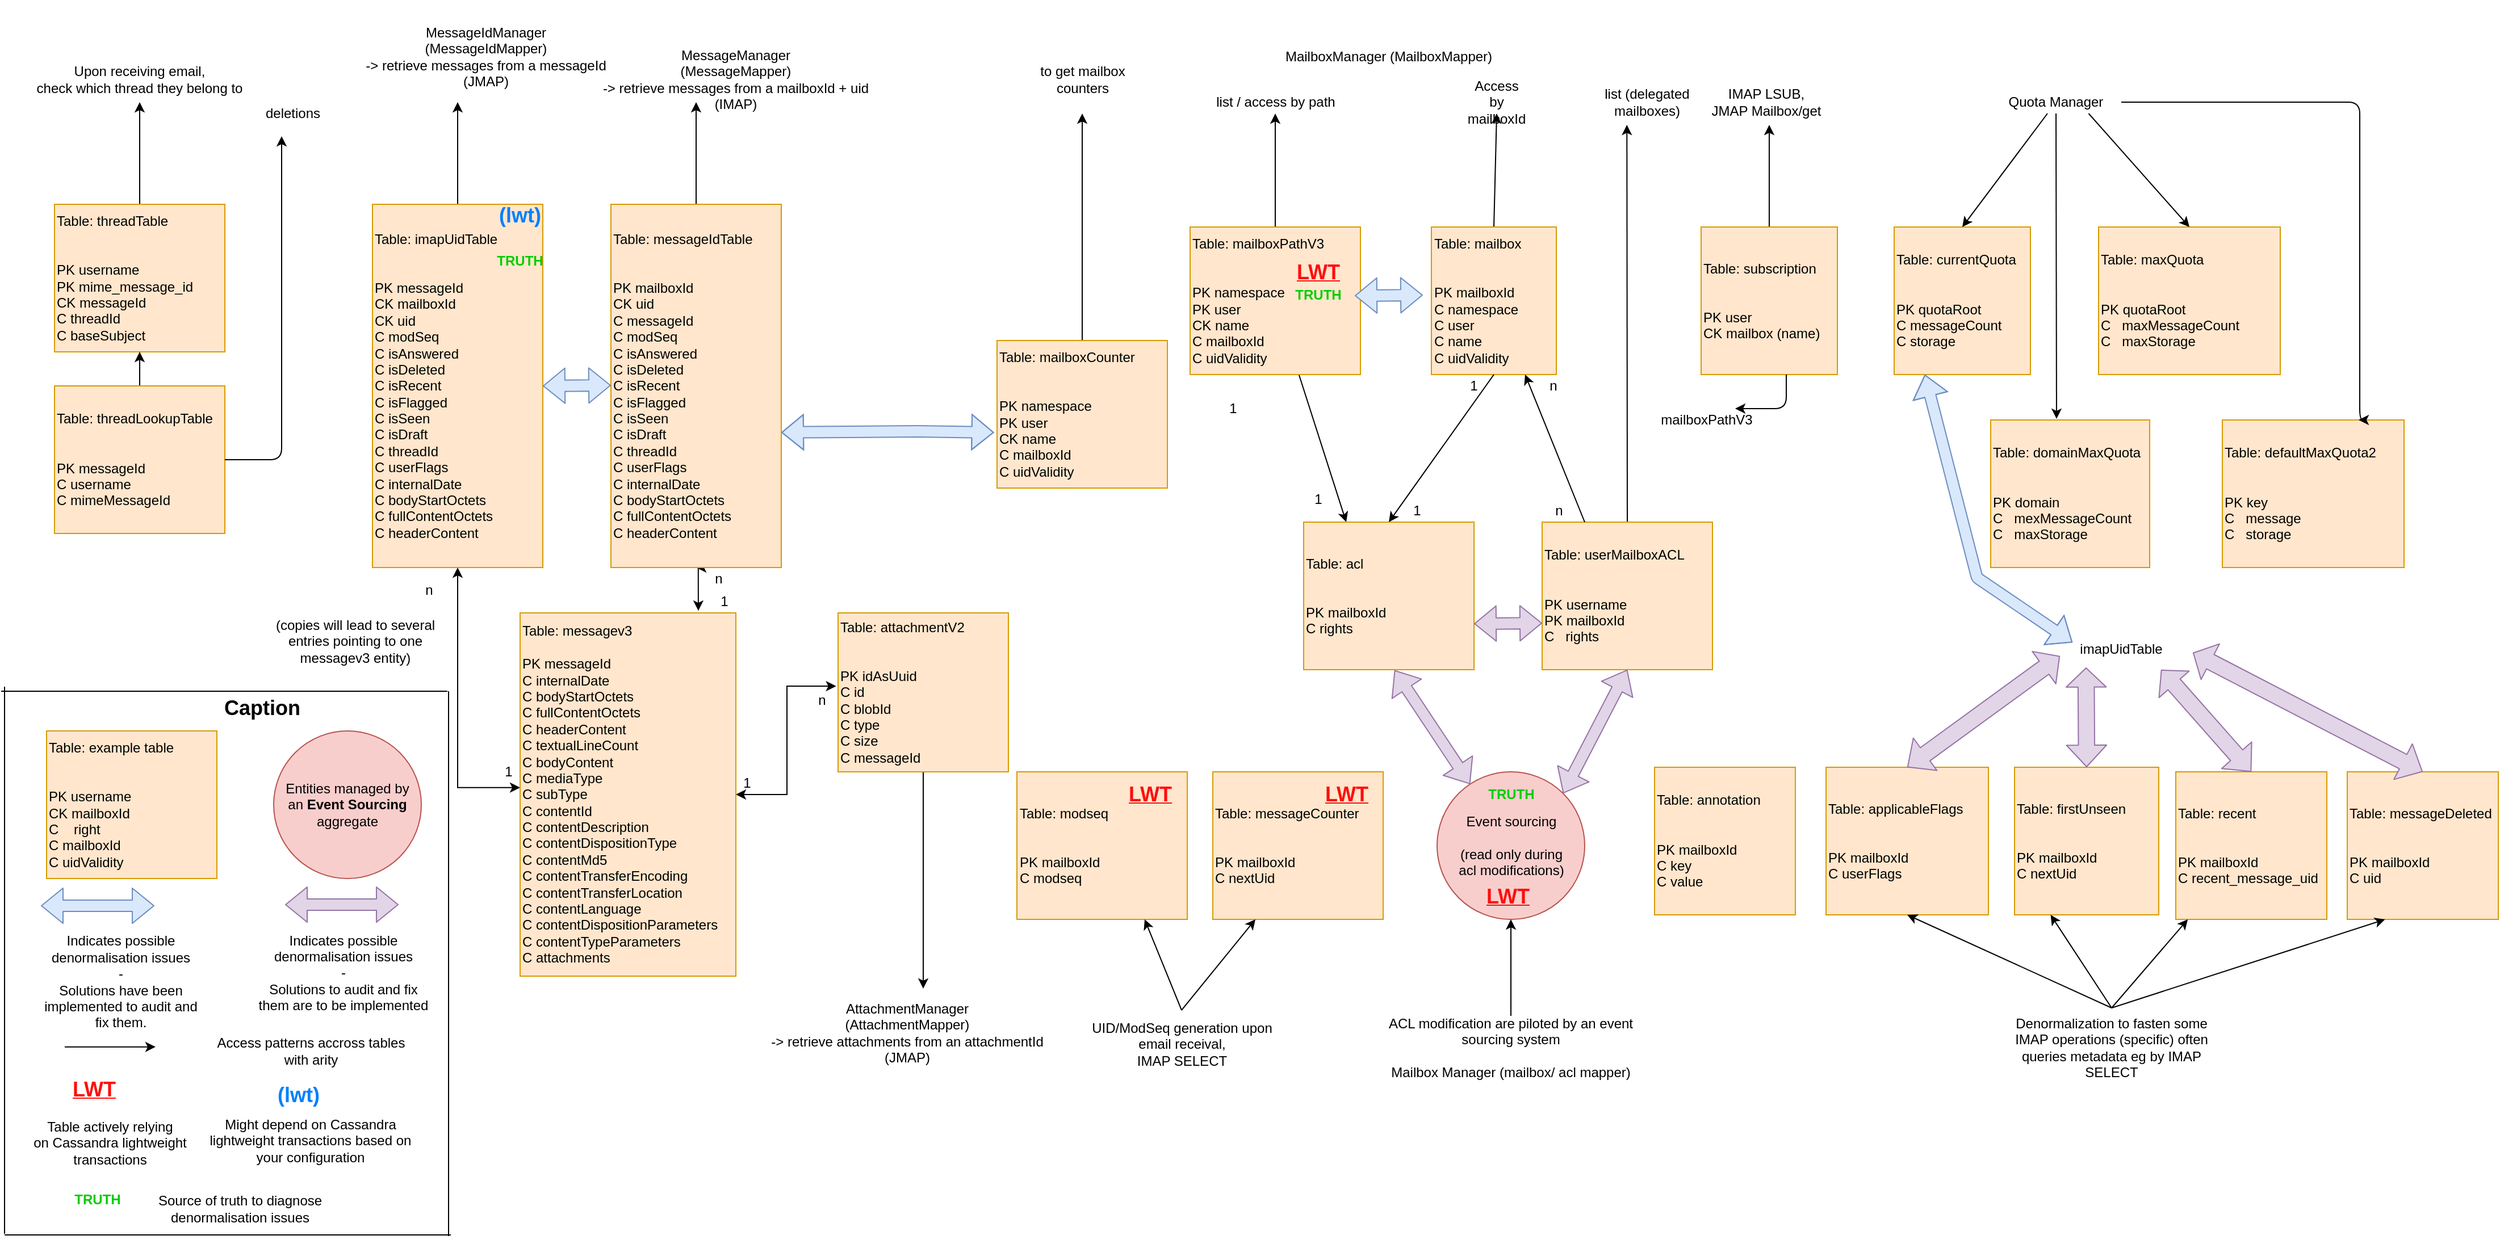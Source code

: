 <mxfile version="14.9.8" type="device"><diagram id="T0L1nU3M2jZuK1mChcqM" name="Page-1"><mxGraphModel dx="3694" dy="1558" grid="0" gridSize="10" guides="1" tooltips="1" connect="1" arrows="1" fold="1" page="1" pageScale="1" pageWidth="850" pageHeight="1100" math="0" shadow="0"><root><mxCell id="0"/><mxCell id="1" parent="0"/><mxCell id="DcGpUzMojeftOXOOcaiN-6" style="edgeStyle=orthogonalEdgeStyle;rounded=0;orthogonalLoop=1;jettySize=auto;html=1;exitX=0.5;exitY=1;exitDx=0;exitDy=0;entryX=0;entryY=0.481;entryDx=0;entryDy=0;entryPerimeter=0;startArrow=classic;startFill=1;" parent="1" source="DcGpUzMojeftOXOOcaiN-1" target="DcGpUzMojeftOXOOcaiN-3" edge="1"><mxGeometry relative="1" as="geometry"/></mxCell><mxCell id="DcGpUzMojeftOXOOcaiN-13" style="edgeStyle=orthogonalEdgeStyle;rounded=0;orthogonalLoop=1;jettySize=auto;html=1;startArrow=none;startFill=0;" parent="1" source="DcGpUzMojeftOXOOcaiN-1" edge="1"><mxGeometry relative="1" as="geometry"><mxPoint x="175" y="90" as="targetPoint"/></mxGeometry></mxCell><mxCell id="DcGpUzMojeftOXOOcaiN-1" value="&lt;div align=&quot;left&quot;&gt;Table: imapUidTable&lt;br&gt;&lt;br&gt;&lt;/div&gt;&lt;div align=&quot;left&quot;&gt;&lt;br&gt;&lt;/div&gt;&lt;div align=&quot;left&quot;&gt;PK messageId&lt;br&gt;&lt;/div&gt;&lt;div align=&quot;left&quot;&gt;CK mailboxId&lt;br&gt;CK uid&lt;br&gt;C modSeq&lt;br&gt;C isAnswered&lt;br&gt;C isDeleted&lt;br&gt;C isRecent&lt;br&gt;C isFlagged&lt;br&gt;C isSeen&lt;br&gt;C isDraft&lt;br&gt;C threadId&lt;br&gt;C userFlags&lt;br&gt;&lt;/div&gt;&lt;div align=&quot;left&quot;&gt;C internalDate&lt;br&gt;C bodyStartOctets&lt;br&gt;C fullContentOctets&lt;br&gt;C headerContent&lt;br&gt;&lt;/div&gt;" style="rounded=0;whiteSpace=wrap;html=1;align=left;fillColor=#ffe6cc;strokeColor=#d79b00;" parent="1" vertex="1"><mxGeometry x="100" y="180" width="150" height="320" as="geometry"/></mxCell><mxCell id="DcGpUzMojeftOXOOcaiN-7" style="edgeStyle=orthogonalEdgeStyle;rounded=0;orthogonalLoop=1;jettySize=auto;html=1;exitX=0.5;exitY=1;exitDx=0;exitDy=0;entryX=0.826;entryY=-0.006;entryDx=0;entryDy=0;entryPerimeter=0;startArrow=classic;startFill=1;" parent="1" source="DcGpUzMojeftOXOOcaiN-2" target="DcGpUzMojeftOXOOcaiN-3" edge="1"><mxGeometry relative="1" as="geometry"/></mxCell><mxCell id="DcGpUzMojeftOXOOcaiN-17" style="edgeStyle=orthogonalEdgeStyle;rounded=0;orthogonalLoop=1;jettySize=auto;html=1;exitX=0.5;exitY=0;exitDx=0;exitDy=0;startArrow=none;startFill=0;" parent="1" source="DcGpUzMojeftOXOOcaiN-2" edge="1"><mxGeometry relative="1" as="geometry"><mxPoint x="385" y="90" as="targetPoint"/></mxGeometry></mxCell><mxCell id="DcGpUzMojeftOXOOcaiN-45" value="" style="edgeStyle=none;rounded=0;orthogonalLoop=1;jettySize=auto;html=1;startArrow=none;startFill=0;" parent="1" source="DcGpUzMojeftOXOOcaiN-2" target="DcGpUzMojeftOXOOcaiN-1" edge="1"><mxGeometry relative="1" as="geometry"/></mxCell><mxCell id="DcGpUzMojeftOXOOcaiN-2" value="&lt;div align=&quot;left&quot;&gt;Table: messageIdTable&lt;br&gt;&lt;br&gt;&lt;/div&gt;&lt;div align=&quot;left&quot;&gt;&lt;br&gt;&lt;/div&gt;&lt;div align=&quot;left&quot;&gt;PK mailboxId&lt;br&gt;&lt;/div&gt;&lt;div align=&quot;left&quot;&gt;CK uid&lt;br&gt;C messageId&lt;br&gt;C modSeq&lt;br&gt;C isAnswered&lt;br&gt;C isDeleted&lt;br&gt;C isRecent&lt;br&gt;C isFlagged&lt;br&gt;C isSeen&lt;br&gt;C isDraft&lt;br&gt;C threadId&lt;br&gt;C userFlags&lt;br&gt;&lt;/div&gt;&lt;div align=&quot;left&quot;&gt;C internalDate&lt;br&gt;C bodyStartOctets&lt;br&gt;C fullContentOctets&lt;br&gt;C headerContent&lt;br&gt;&lt;/div&gt;" style="rounded=0;whiteSpace=wrap;html=1;align=left;fillColor=#ffe6cc;strokeColor=#d79b00;" parent="1" vertex="1"><mxGeometry x="310" y="180" width="150" height="320" as="geometry"/></mxCell><mxCell id="DcGpUzMojeftOXOOcaiN-5" style="edgeStyle=orthogonalEdgeStyle;rounded=0;orthogonalLoop=1;jettySize=auto;html=1;exitX=1;exitY=0.5;exitDx=0;exitDy=0;entryX=-0.011;entryY=0.461;entryDx=0;entryDy=0;startArrow=classic;startFill=1;entryPerimeter=0;" parent="1" source="DcGpUzMojeftOXOOcaiN-3" target="DcGpUzMojeftOXOOcaiN-4" edge="1"><mxGeometry relative="1" as="geometry"/></mxCell><mxCell id="DcGpUzMojeftOXOOcaiN-3" value="&lt;div align=&quot;left&quot;&gt;Table: messagev3&lt;br&gt;&lt;br&gt;&lt;/div&gt;&lt;div align=&quot;left&quot;&gt;PK messageId&lt;br&gt;&lt;/div&gt;&lt;div align=&quot;left&quot;&gt;C internalDate&lt;br&gt;C bodyStartOctets&lt;br&gt;C fullContentOctets&lt;br&gt;C headerContent&lt;br&gt;C textualLineCount&lt;br&gt;C bodyContent&lt;br&gt;C mediaType&lt;br&gt;C subType&lt;br&gt;C contentId&lt;br&gt;C contentDescription&lt;br&gt;C contentDispositionType&lt;br&gt;C contentMd5&lt;br&gt;C contentTransferEncoding&lt;br&gt;C contentTransferLocation&lt;br&gt;C contentLanguage&lt;br&gt;C contentDispositionParameters&lt;br&gt;C contentTypeParameters&lt;br&gt;C attachments&lt;br&gt;&lt;/div&gt;" style="rounded=0;whiteSpace=wrap;html=1;align=left;fillColor=#ffe6cc;strokeColor=#d79b00;" parent="1" vertex="1"><mxGeometry x="230" y="540" width="190" height="320" as="geometry"/></mxCell><mxCell id="6UyTYUc6HyaFKepP3seU-5" style="edgeStyle=orthogonalEdgeStyle;rounded=0;orthogonalLoop=1;jettySize=auto;html=1;exitX=0.5;exitY=1;exitDx=0;exitDy=0;" edge="1" parent="1" source="DcGpUzMojeftOXOOcaiN-4"><mxGeometry relative="1" as="geometry"><mxPoint x="585" y="871" as="targetPoint"/></mxGeometry></mxCell><mxCell id="DcGpUzMojeftOXOOcaiN-4" value="&lt;div align=&quot;left&quot;&gt;Table: attachmentV2&lt;br&gt;&lt;br&gt;&lt;/div&gt;&lt;div align=&quot;left&quot;&gt;&lt;br&gt;&lt;/div&gt;&lt;div align=&quot;left&quot;&gt;PK idAsUuid&lt;br&gt;&lt;/div&gt;&lt;div align=&quot;left&quot;&gt;C id&lt;br&gt;C blobId&lt;br&gt;C type&lt;br&gt;C size&lt;br&gt;C messageId&lt;/div&gt;" style="rounded=0;whiteSpace=wrap;html=1;align=left;fillColor=#ffe6cc;strokeColor=#d79b00;" parent="1" vertex="1"><mxGeometry x="510" y="540" width="150" height="140" as="geometry"/></mxCell><mxCell id="DcGpUzMojeftOXOOcaiN-8" value="n" style="text;html=1;strokeColor=none;fillColor=none;align=center;verticalAlign=middle;whiteSpace=wrap;rounded=0;" parent="1" vertex="1"><mxGeometry x="130" y="510" width="40" height="20" as="geometry"/></mxCell><mxCell id="DcGpUzMojeftOXOOcaiN-9" value="n" style="text;html=1;strokeColor=none;fillColor=none;align=center;verticalAlign=middle;whiteSpace=wrap;rounded=0;" parent="1" vertex="1"><mxGeometry x="385" y="500" width="40" height="20" as="geometry"/></mxCell><mxCell id="DcGpUzMojeftOXOOcaiN-10" value="n" style="text;html=1;strokeColor=none;fillColor=none;align=center;verticalAlign=middle;whiteSpace=wrap;rounded=0;" parent="1" vertex="1"><mxGeometry x="476" y="607" width="40" height="20" as="geometry"/></mxCell><mxCell id="DcGpUzMojeftOXOOcaiN-11" value="1" style="text;html=1;strokeColor=none;fillColor=none;align=center;verticalAlign=middle;whiteSpace=wrap;rounded=0;" parent="1" vertex="1"><mxGeometry x="410" y="680" width="40" height="20" as="geometry"/></mxCell><mxCell id="DcGpUzMojeftOXOOcaiN-12" value="1" style="text;html=1;strokeColor=none;fillColor=none;align=center;verticalAlign=middle;whiteSpace=wrap;rounded=0;" parent="1" vertex="1"><mxGeometry x="200" y="670" width="40" height="20" as="geometry"/></mxCell><mxCell id="DcGpUzMojeftOXOOcaiN-14" value="MessageIdManager&lt;br&gt;(MessageIdMapper)&lt;br&gt;-&amp;gt; retrieve messages from a messageId&lt;br&gt;(JMAP)" style="text;html=1;strokeColor=none;fillColor=none;align=center;verticalAlign=middle;whiteSpace=wrap;rounded=0;" parent="1" vertex="1"><mxGeometry x="80" width="240" height="100" as="geometry"/></mxCell><mxCell id="DcGpUzMojeftOXOOcaiN-16" value="MessageManager&lt;br&gt;&lt;div&gt;(MessageMapper)&lt;/div&gt;&lt;div&gt;-&amp;gt; retrieve messages from a mailboxId + uid&lt;br&gt;&lt;/div&gt;(IMAP)" style="text;html=1;strokeColor=none;fillColor=none;align=center;verticalAlign=middle;whiteSpace=wrap;rounded=0;" parent="1" vertex="1"><mxGeometry x="290" y="50" width="260" height="40" as="geometry"/></mxCell><mxCell id="DcGpUzMojeftOXOOcaiN-19" value="AttachmentManager&lt;br&gt;&lt;div&gt;(AttachmentMapper)&lt;/div&gt;&lt;div&gt;-&amp;gt; retrieve attachments from an attachmentId&lt;br&gt;&lt;/div&gt;(JMAP)" style="text;html=1;strokeColor=none;fillColor=none;align=center;verticalAlign=middle;whiteSpace=wrap;rounded=0;" parent="1" vertex="1"><mxGeometry x="441" y="890" width="260" height="40" as="geometry"/></mxCell><mxCell id="DcGpUzMojeftOXOOcaiN-20" value="(copies will lead to several entries pointing to one messagev3 entity)" style="text;html=1;strokeColor=none;fillColor=none;align=center;verticalAlign=middle;whiteSpace=wrap;rounded=0;" parent="1" vertex="1"><mxGeometry x="10" y="500" width="150" height="130" as="geometry"/></mxCell><mxCell id="DcGpUzMojeftOXOOcaiN-21" value="1" style="text;html=1;strokeColor=none;fillColor=none;align=center;verticalAlign=middle;whiteSpace=wrap;rounded=0;" parent="1" vertex="1"><mxGeometry x="390" y="520" width="40" height="20" as="geometry"/></mxCell><mxCell id="DcGpUzMojeftOXOOcaiN-35" style="edgeStyle=none;rounded=0;orthogonalLoop=1;jettySize=auto;html=1;exitX=0.5;exitY=0;exitDx=0;exitDy=0;startArrow=none;startFill=0;entryX=0.5;entryY=1;entryDx=0;entryDy=0;" parent="1" source="DcGpUzMojeftOXOOcaiN-22" target="DcGpUzMojeftOXOOcaiN-38" edge="1"><mxGeometry relative="1" as="geometry"><mxPoint x="884.647" y="100" as="targetPoint"/></mxGeometry></mxCell><mxCell id="DcGpUzMojeftOXOOcaiN-22" value="&lt;div align=&quot;left&quot;&gt;Table: mailbox&lt;br&gt;&lt;br&gt;&lt;/div&gt;&lt;div align=&quot;left&quot;&gt;&lt;br&gt;&lt;/div&gt;&lt;div align=&quot;left&quot;&gt;PK mailboxId&lt;br&gt;&lt;/div&gt;&lt;div align=&quot;left&quot;&gt;C namespace&lt;br&gt;C user&lt;br&gt;C name&lt;br&gt;C uidValidity&lt;br&gt;&lt;/div&gt;" style="rounded=0;whiteSpace=wrap;html=1;align=left;fillColor=#ffe6cc;strokeColor=#d79b00;" parent="1" vertex="1"><mxGeometry x="1032.5" y="200" width="110" height="130" as="geometry"/></mxCell><mxCell id="DcGpUzMojeftOXOOcaiN-23" value="" style="shape=flexArrow;endArrow=classic;startArrow=classic;html=1;fillColor=#dae8fc;strokeColor=#6c8ebf;" parent="1" edge="1"><mxGeometry width="50" height="50" relative="1" as="geometry"><mxPoint x="250" y="340" as="sourcePoint"/><mxPoint x="310" y="339.5" as="targetPoint"/></mxGeometry></mxCell><mxCell id="DcGpUzMojeftOXOOcaiN-24" value="" style="shape=flexArrow;endArrow=classic;startArrow=classic;html=1;fillColor=#dae8fc;strokeColor=#6c8ebf;" parent="1" edge="1"><mxGeometry width="50" height="50" relative="1" as="geometry"><mxPoint x="-192" y="798" as="sourcePoint"/><mxPoint x="-92.0" y="798.0" as="targetPoint"/></mxGeometry></mxCell><mxCell id="DcGpUzMojeftOXOOcaiN-36" style="edgeStyle=none;rounded=0;orthogonalLoop=1;jettySize=auto;html=1;exitX=0.5;exitY=0;exitDx=0;exitDy=0;startArrow=none;startFill=0;entryX=0.5;entryY=1;entryDx=0;entryDy=0;" parent="1" source="DcGpUzMojeftOXOOcaiN-25" target="DcGpUzMojeftOXOOcaiN-39" edge="1"><mxGeometry relative="1" as="geometry"><mxPoint x="1085" y="110" as="targetPoint"/></mxGeometry></mxCell><mxCell id="DcGpUzMojeftOXOOcaiN-58" style="edgeStyle=none;rounded=0;orthogonalLoop=1;jettySize=auto;html=1;entryX=0.25;entryY=0;entryDx=0;entryDy=0;startArrow=none;startFill=0;" parent="1" source="DcGpUzMojeftOXOOcaiN-25" target="DcGpUzMojeftOXOOcaiN-26" edge="1"><mxGeometry relative="1" as="geometry"/></mxCell><mxCell id="DcGpUzMojeftOXOOcaiN-25" value="&lt;div align=&quot;left&quot;&gt;Table: mailboxPathV3&lt;br&gt;&lt;br&gt;&lt;/div&gt;&lt;div align=&quot;left&quot;&gt;&lt;br&gt;&lt;/div&gt;&lt;div align=&quot;left&quot;&gt;PK namespace&lt;br&gt;&lt;/div&gt;&lt;div align=&quot;left&quot;&gt;PK user&lt;br&gt;CK name&lt;br&gt;C mailboxId&lt;br&gt;C uidValidity&lt;br&gt;&lt;/div&gt;" style="rounded=0;whiteSpace=wrap;html=1;align=left;fillColor=#ffe6cc;strokeColor=#d79b00;" parent="1" vertex="1"><mxGeometry x="820" y="200" width="150" height="130" as="geometry"/></mxCell><mxCell id="DcGpUzMojeftOXOOcaiN-26" value="&lt;div align=&quot;left&quot;&gt;Table: acl&lt;br&gt;&lt;br&gt;&lt;/div&gt;&lt;div align=&quot;left&quot;&gt;&lt;br&gt;&lt;/div&gt;&lt;div align=&quot;left&quot;&gt;PK mailboxId&lt;br&gt;&lt;/div&gt;C rights" style="rounded=0;whiteSpace=wrap;html=1;align=left;fillColor=#ffe6cc;strokeColor=#d79b00;" parent="1" vertex="1"><mxGeometry x="920" y="460" width="150" height="130" as="geometry"/></mxCell><mxCell id="DcGpUzMojeftOXOOcaiN-40" style="edgeStyle=none;rounded=0;orthogonalLoop=1;jettySize=auto;html=1;exitX=0.5;exitY=0;exitDx=0;exitDy=0;startArrow=none;startFill=0;" parent="1" source="DcGpUzMojeftOXOOcaiN-27" edge="1"><mxGeometry relative="1" as="geometry"><mxPoint x="1204.647" y="110" as="targetPoint"/></mxGeometry></mxCell><mxCell id="DcGpUzMojeftOXOOcaiN-27" value="&lt;div align=&quot;left&quot;&gt;Table: userMailboxACL&lt;br&gt;&lt;br&gt;&lt;/div&gt;&lt;div align=&quot;left&quot;&gt;&lt;br&gt;&lt;/div&gt;&lt;div align=&quot;left&quot;&gt;PK username&lt;br&gt;&lt;/div&gt;&lt;div align=&quot;left&quot;&gt;PK mailboxId&lt;br&gt;C&amp;nbsp;&amp;nbsp; rights&lt;br&gt;&lt;/div&gt;" style="rounded=0;whiteSpace=wrap;html=1;align=left;fillColor=#ffe6cc;strokeColor=#d79b00;" parent="1" vertex="1"><mxGeometry x="1130" y="460" width="150" height="130" as="geometry"/></mxCell><mxCell id="DcGpUzMojeftOXOOcaiN-28" value="" style="shape=flexArrow;endArrow=classic;startArrow=classic;html=1;fillColor=#e1d5e7;strokeColor=#9673a6;" parent="1" edge="1"><mxGeometry width="50" height="50" relative="1" as="geometry"><mxPoint x="1070" y="549.5" as="sourcePoint"/><mxPoint x="1130" y="549.0" as="targetPoint"/></mxGeometry></mxCell><mxCell id="DcGpUzMojeftOXOOcaiN-29" value="&lt;div align=&quot;left&quot;&gt;Table: example table&lt;br&gt;&lt;br&gt;&lt;/div&gt;&lt;div align=&quot;left&quot;&gt;&lt;br&gt;&lt;/div&gt;&lt;div align=&quot;left&quot;&gt;PK username&lt;br&gt;&lt;/div&gt;&lt;div align=&quot;left&quot;&gt;CK mailboxId&lt;br&gt;C &amp;nbsp;&amp;nbsp; right&lt;br&gt;C mailboxId&lt;br&gt;C uidValidity&lt;br&gt;&lt;/div&gt;" style="rounded=0;whiteSpace=wrap;html=1;align=left;fillColor=#ffe6cc;strokeColor=#d79b00;" parent="1" vertex="1"><mxGeometry x="-187" y="644" width="150" height="130" as="geometry"/></mxCell><mxCell id="DcGpUzMojeftOXOOcaiN-31" value="" style="edgeStyle=elbowEdgeStyle;elbow=horizontal;endArrow=classic;html=1;" parent="1" edge="1"><mxGeometry width="50" height="50" relative="1" as="geometry"><mxPoint x="-171" y="922.36" as="sourcePoint"/><mxPoint x="-91" y="922.36" as="targetPoint"/><Array as="points"><mxPoint x="-121" y="912.36"/></Array></mxGeometry></mxCell><mxCell id="DcGpUzMojeftOXOOcaiN-32" value="Access patterns accross tables&lt;br&gt;with arity" style="text;html=1;strokeColor=none;fillColor=none;align=center;verticalAlign=middle;whiteSpace=wrap;rounded=0;" parent="1" vertex="1"><mxGeometry x="-44.5" y="916" width="180" height="20" as="geometry"/></mxCell><mxCell id="DcGpUzMojeftOXOOcaiN-33" style="edgeStyle=none;rounded=0;orthogonalLoop=1;jettySize=auto;html=1;exitX=0.75;exitY=0;exitDx=0;exitDy=0;startArrow=none;startFill=0;" parent="1" source="DcGpUzMojeftOXOOcaiN-32" target="DcGpUzMojeftOXOOcaiN-32" edge="1"><mxGeometry relative="1" as="geometry"/></mxCell><mxCell id="DcGpUzMojeftOXOOcaiN-37" value="MailboxManager (MailboxMapper)&lt;br&gt;" style="text;html=1;strokeColor=none;fillColor=none;align=center;verticalAlign=middle;whiteSpace=wrap;rounded=0;" parent="1" vertex="1"><mxGeometry x="880" y="20" width="230" height="60" as="geometry"/></mxCell><mxCell id="DcGpUzMojeftOXOOcaiN-38" value="Access by mailboxId" style="text;html=1;strokeColor=none;fillColor=none;align=center;verticalAlign=middle;whiteSpace=wrap;rounded=0;" parent="1" vertex="1"><mxGeometry x="1070" y="80" width="40" height="20" as="geometry"/></mxCell><mxCell id="DcGpUzMojeftOXOOcaiN-39" value="list / access by path" style="text;html=1;strokeColor=none;fillColor=none;align=center;verticalAlign=middle;whiteSpace=wrap;rounded=0;" parent="1" vertex="1"><mxGeometry x="837.5" y="80" width="115" height="20" as="geometry"/></mxCell><mxCell id="DcGpUzMojeftOXOOcaiN-41" value="list (delegated mailboxes)" style="text;html=1;strokeColor=none;fillColor=none;align=center;verticalAlign=middle;whiteSpace=wrap;rounded=0;" parent="1" vertex="1"><mxGeometry x="1165" y="80" width="115" height="20" as="geometry"/></mxCell><mxCell id="DcGpUzMojeftOXOOcaiN-43" style="edgeStyle=none;rounded=0;orthogonalLoop=1;jettySize=auto;html=1;exitX=0.5;exitY=0;exitDx=0;exitDy=0;startArrow=none;startFill=0;" parent="1" source="DcGpUzMojeftOXOOcaiN-42" edge="1"><mxGeometry relative="1" as="geometry"><mxPoint x="725" y="100" as="targetPoint"/></mxGeometry></mxCell><mxCell id="DcGpUzMojeftOXOOcaiN-42" value="&lt;div align=&quot;left&quot;&gt;Table: mailboxCounter&lt;br&gt;&lt;br&gt;&lt;/div&gt;&lt;div align=&quot;left&quot;&gt;&lt;br&gt;&lt;/div&gt;&lt;div align=&quot;left&quot;&gt;PK namespace&lt;br&gt;&lt;/div&gt;&lt;div align=&quot;left&quot;&gt;PK user&lt;br&gt;CK name&lt;br&gt;C mailboxId&lt;br&gt;C uidValidity&lt;br&gt;&lt;/div&gt;" style="rounded=0;whiteSpace=wrap;html=1;align=left;fillColor=#ffe6cc;strokeColor=#d79b00;" parent="1" vertex="1"><mxGeometry x="650" y="300" width="150" height="130" as="geometry"/></mxCell><mxCell id="DcGpUzMojeftOXOOcaiN-44" value="to get mailbox counters" style="text;html=1;strokeColor=none;fillColor=none;align=center;verticalAlign=middle;whiteSpace=wrap;rounded=0;" parent="1" vertex="1"><mxGeometry x="667.5" y="60" width="115" height="20" as="geometry"/></mxCell><mxCell id="DcGpUzMojeftOXOOcaiN-46" value="" style="shape=flexArrow;endArrow=classic;startArrow=classic;html=1;fillColor=#dae8fc;strokeColor=#6c8ebf;entryX=-0.018;entryY=0.623;entryDx=0;entryDy=0;entryPerimeter=0;exitX=1;exitY=0.628;exitDx=0;exitDy=0;exitPerimeter=0;" parent="1" source="DcGpUzMojeftOXOOcaiN-2" target="DcGpUzMojeftOXOOcaiN-42" edge="1"><mxGeometry width="50" height="50" relative="1" as="geometry"><mxPoint x="260" y="350" as="sourcePoint"/><mxPoint x="320" y="349.5" as="targetPoint"/><Array as="points"><mxPoint x="580" y="380"/></Array></mxGeometry></mxCell><mxCell id="DcGpUzMojeftOXOOcaiN-49" value="" style="shape=flexArrow;endArrow=classic;startArrow=classic;html=1;fillColor=#dae8fc;strokeColor=#6c8ebf;" parent="1" edge="1"><mxGeometry width="50" height="50" relative="1" as="geometry"><mxPoint x="965" y="260.5" as="sourcePoint"/><mxPoint x="1025" y="260.0" as="targetPoint"/></mxGeometry></mxCell><mxCell id="DcGpUzMojeftOXOOcaiN-50" value="" style="endArrow=classic;html=1;exitX=0.25;exitY=0;exitDx=0;exitDy=0;entryX=0.75;entryY=1;entryDx=0;entryDy=0;" parent="1" source="DcGpUzMojeftOXOOcaiN-27" target="DcGpUzMojeftOXOOcaiN-22" edge="1"><mxGeometry width="50" height="50" relative="1" as="geometry"><mxPoint x="890" y="380" as="sourcePoint"/><mxPoint x="940" y="330" as="targetPoint"/></mxGeometry></mxCell><mxCell id="DcGpUzMojeftOXOOcaiN-51" value="" style="endArrow=classic;html=1;exitX=0.5;exitY=1;exitDx=0;exitDy=0;entryX=0.5;entryY=0;entryDx=0;entryDy=0;" parent="1" source="DcGpUzMojeftOXOOcaiN-22" target="DcGpUzMojeftOXOOcaiN-26" edge="1"><mxGeometry width="50" height="50" relative="1" as="geometry"><mxPoint x="890" y="380" as="sourcePoint"/><mxPoint x="940" y="330" as="targetPoint"/></mxGeometry></mxCell><mxCell id="DcGpUzMojeftOXOOcaiN-52" value="n" style="text;html=1;strokeColor=none;fillColor=none;align=center;verticalAlign=middle;whiteSpace=wrap;rounded=0;" parent="1" vertex="1"><mxGeometry x="1125" y="440" width="40" height="20" as="geometry"/></mxCell><mxCell id="DcGpUzMojeftOXOOcaiN-53" value="n" style="text;html=1;strokeColor=none;fillColor=none;align=center;verticalAlign=middle;whiteSpace=wrap;rounded=0;" parent="1" vertex="1"><mxGeometry x="1120" y="330" width="40" height="20" as="geometry"/></mxCell><mxCell id="DcGpUzMojeftOXOOcaiN-54" value="1" style="text;html=1;strokeColor=none;fillColor=none;align=center;verticalAlign=middle;whiteSpace=wrap;rounded=0;" parent="1" vertex="1"><mxGeometry x="1050" y="330" width="40" height="20" as="geometry"/></mxCell><mxCell id="DcGpUzMojeftOXOOcaiN-56" value="1" style="text;html=1;strokeColor=none;fillColor=none;align=center;verticalAlign=middle;whiteSpace=wrap;rounded=0;" parent="1" vertex="1"><mxGeometry x="1000" y="440" width="40" height="20" as="geometry"/></mxCell><mxCell id="DcGpUzMojeftOXOOcaiN-57" value="1" style="text;html=1;strokeColor=none;fillColor=none;align=center;verticalAlign=middle;whiteSpace=wrap;rounded=0;" parent="1" vertex="1"><mxGeometry x="837.5" y="350" width="40" height="20" as="geometry"/></mxCell><mxCell id="DcGpUzMojeftOXOOcaiN-59" value="1" style="text;html=1;strokeColor=none;fillColor=none;align=center;verticalAlign=middle;whiteSpace=wrap;rounded=0;" parent="1" vertex="1"><mxGeometry x="912.5" y="430" width="40" height="20" as="geometry"/></mxCell><mxCell id="DcGpUzMojeftOXOOcaiN-60" value="&lt;font style=&quot;font-size: 18px&quot;&gt;&lt;b&gt;Caption&lt;/b&gt;&lt;/font&gt;" style="text;html=1;strokeColor=none;fillColor=none;align=center;verticalAlign=middle;whiteSpace=wrap;rounded=0;" parent="1" vertex="1"><mxGeometry x="-17" y="614" width="40" height="20" as="geometry"/></mxCell><mxCell id="DcGpUzMojeftOXOOcaiN-63" style="edgeStyle=none;rounded=0;orthogonalLoop=1;jettySize=auto;html=1;startArrow=none;startFill=0;" parent="1" source="DcGpUzMojeftOXOOcaiN-61" target="DcGpUzMojeftOXOOcaiN-62" edge="1"><mxGeometry relative="1" as="geometry"/></mxCell><mxCell id="DcGpUzMojeftOXOOcaiN-61" value="&lt;div align=&quot;left&quot;&gt;Table: threadTable&lt;br&gt;&lt;br&gt;&lt;/div&gt;&lt;div align=&quot;left&quot;&gt;&lt;br&gt;&lt;/div&gt;&lt;div align=&quot;left&quot;&gt;PK username&lt;br&gt;&lt;/div&gt;&lt;div align=&quot;left&quot;&gt;PK mime_message_id&lt;br&gt;CK messageId&lt;br&gt;C threadId&lt;br&gt;C baseSubject&lt;br&gt;&lt;/div&gt;" style="rounded=0;whiteSpace=wrap;html=1;align=left;fillColor=#ffe6cc;strokeColor=#d79b00;" parent="1" vertex="1"><mxGeometry x="-180" y="180" width="150" height="130" as="geometry"/></mxCell><mxCell id="DcGpUzMojeftOXOOcaiN-62" value="Upon receiving email,&lt;br&gt;check which thread they belong to" style="text;html=1;strokeColor=none;fillColor=none;align=center;verticalAlign=middle;whiteSpace=wrap;rounded=0;" parent="1" vertex="1"><mxGeometry x="-225" y="50" width="240" height="40" as="geometry"/></mxCell><mxCell id="DcGpUzMojeftOXOOcaiN-67" style="edgeStyle=none;rounded=0;orthogonalLoop=1;jettySize=auto;html=1;exitX=0.5;exitY=0;exitDx=0;exitDy=0;entryX=0.5;entryY=1;entryDx=0;entryDy=0;startArrow=none;startFill=0;" parent="1" source="DcGpUzMojeftOXOOcaiN-64" target="DcGpUzMojeftOXOOcaiN-61" edge="1"><mxGeometry relative="1" as="geometry"/></mxCell><mxCell id="DcGpUzMojeftOXOOcaiN-64" value="&lt;div align=&quot;left&quot;&gt;Table: threadLookupTable&lt;br&gt;&lt;br&gt;&lt;/div&gt;&lt;div align=&quot;left&quot;&gt;&lt;br&gt;&lt;/div&gt;&lt;div align=&quot;left&quot;&gt;PK messageId&lt;br&gt;&lt;/div&gt;&lt;div align=&quot;left&quot;&gt;C username&lt;br&gt;C mimeMessageId&lt;br&gt;&lt;/div&gt;" style="rounded=0;whiteSpace=wrap;html=1;align=left;fillColor=#ffe6cc;strokeColor=#d79b00;" parent="1" vertex="1"><mxGeometry x="-180" y="340" width="150" height="130" as="geometry"/></mxCell><mxCell id="DcGpUzMojeftOXOOcaiN-68" value="deletions" style="text;html=1;strokeColor=none;fillColor=none;align=center;verticalAlign=middle;whiteSpace=wrap;rounded=0;" parent="1" vertex="1"><mxGeometry x="-90" y="80" width="240" height="40" as="geometry"/></mxCell><mxCell id="DcGpUzMojeftOXOOcaiN-72" style="edgeStyle=none;rounded=0;orthogonalLoop=1;jettySize=auto;html=1;exitX=0.5;exitY=0;exitDx=0;exitDy=0;startArrow=none;startFill=0;" parent="1" source="DcGpUzMojeftOXOOcaiN-69" edge="1"><mxGeometry relative="1" as="geometry"><mxPoint x="1330" y="110" as="targetPoint"/></mxGeometry></mxCell><mxCell id="DcGpUzMojeftOXOOcaiN-69" value="&lt;div align=&quot;left&quot;&gt;Table: subscription&lt;br&gt;&lt;br&gt;&lt;/div&gt;&lt;div align=&quot;left&quot;&gt;&lt;br&gt;&lt;/div&gt;&lt;div align=&quot;left&quot;&gt;PK user&lt;br&gt;&lt;/div&gt;&lt;div align=&quot;left&quot;&gt;CK mailbox (name)&lt;br&gt;&lt;/div&gt;" style="rounded=0;whiteSpace=wrap;html=1;align=left;fillColor=#ffe6cc;strokeColor=#d79b00;" parent="1" vertex="1"><mxGeometry x="1270" y="200" width="120" height="130" as="geometry"/></mxCell><mxCell id="DcGpUzMojeftOXOOcaiN-70" value="" style="edgeStyle=elbowEdgeStyle;elbow=vertical;endArrow=classic;html=1;" parent="1" edge="1"><mxGeometry width="50" height="50" relative="1" as="geometry"><mxPoint x="1345" y="330" as="sourcePoint"/><mxPoint x="1300" y="360" as="targetPoint"/><Array as="points"><mxPoint x="1280" y="360"/></Array></mxGeometry></mxCell><mxCell id="DcGpUzMojeftOXOOcaiN-71" value="mailboxPathV3" style="text;html=1;strokeColor=none;fillColor=none;align=center;verticalAlign=middle;whiteSpace=wrap;rounded=0;" parent="1" vertex="1"><mxGeometry x="1255" y="360" width="40" height="20" as="geometry"/></mxCell><mxCell id="DcGpUzMojeftOXOOcaiN-73" value="IMAP LSUB, &lt;br&gt;JMAP Mailbox/get" style="text;html=1;strokeColor=none;fillColor=none;align=center;verticalAlign=middle;whiteSpace=wrap;rounded=0;" parent="1" vertex="1"><mxGeometry x="1270" y="80" width="115" height="20" as="geometry"/></mxCell><mxCell id="DcGpUzMojeftOXOOcaiN-74" value="" style="edgeStyle=elbowEdgeStyle;elbow=horizontal;endArrow=classic;html=1;exitX=1;exitY=0.5;exitDx=0;exitDy=0;" parent="1" source="DcGpUzMojeftOXOOcaiN-64" target="DcGpUzMojeftOXOOcaiN-68" edge="1"><mxGeometry width="50" height="50" relative="1" as="geometry"><mxPoint x="650" y="480" as="sourcePoint"/><mxPoint x="60" y="140" as="targetPoint"/><Array as="points"><mxPoint x="20" y="200"/></Array></mxGeometry></mxCell><mxCell id="DcGpUzMojeftOXOOcaiN-75" value="&lt;div align=&quot;left&quot;&gt;Table: currentQuota&lt;br&gt;&lt;br&gt;&lt;/div&gt;&lt;div align=&quot;left&quot;&gt;&lt;br&gt;&lt;/div&gt;&lt;div align=&quot;left&quot;&gt;PK quotaRoot&lt;br&gt;&lt;/div&gt;&lt;div align=&quot;left&quot;&gt;C messageCount&lt;br&gt;C storage&lt;br&gt;&lt;/div&gt;" style="rounded=0;whiteSpace=wrap;html=1;align=left;fillColor=#ffe6cc;strokeColor=#d79b00;" parent="1" vertex="1"><mxGeometry x="1440" y="200" width="120" height="130" as="geometry"/></mxCell><mxCell id="DcGpUzMojeftOXOOcaiN-76" value="&lt;div align=&quot;left&quot;&gt;Table: domainMaxQuota&lt;br&gt;&lt;br&gt;&lt;/div&gt;&lt;div align=&quot;left&quot;&gt;&lt;br&gt;&lt;/div&gt;&lt;div align=&quot;left&quot;&gt;PK domain&lt;br&gt;C&amp;nbsp;&amp;nbsp; mexMessageCount&lt;br&gt;C&amp;nbsp;&amp;nbsp; maxStorage&lt;/div&gt;" style="rounded=0;whiteSpace=wrap;html=1;align=left;fillColor=#ffe6cc;strokeColor=#d79b00;" parent="1" vertex="1"><mxGeometry x="1525" y="370" width="140" height="130" as="geometry"/></mxCell><mxCell id="DcGpUzMojeftOXOOcaiN-77" value="&lt;div align=&quot;left&quot;&gt;Table: maxQuota&lt;br&gt;&lt;br&gt;&lt;/div&gt;&lt;div align=&quot;left&quot;&gt;&lt;br&gt;&lt;/div&gt;&lt;div align=&quot;left&quot;&gt;PK quotaRoot&lt;br&gt;&lt;/div&gt;&lt;div align=&quot;left&quot;&gt;C&amp;nbsp;&amp;nbsp; maxMessageCount&lt;br&gt;C&amp;nbsp;&amp;nbsp; maxStorage&lt;br&gt;&lt;/div&gt;" style="rounded=0;whiteSpace=wrap;html=1;align=left;fillColor=#ffe6cc;strokeColor=#d79b00;" parent="1" vertex="1"><mxGeometry x="1620" y="200" width="160" height="130" as="geometry"/></mxCell><mxCell id="DcGpUzMojeftOXOOcaiN-78" value="&lt;div align=&quot;left&quot;&gt;Table: defaultMaxQuota2&lt;br&gt;&lt;br&gt;&lt;/div&gt;&lt;div align=&quot;left&quot;&gt;&lt;br&gt;&lt;/div&gt;&lt;div align=&quot;left&quot;&gt;PK key&lt;br&gt;C&amp;nbsp;&amp;nbsp; message&lt;br&gt;C&amp;nbsp;&amp;nbsp; storage&lt;/div&gt;" style="rounded=0;whiteSpace=wrap;html=1;align=left;fillColor=#ffe6cc;strokeColor=#d79b00;" parent="1" vertex="1"><mxGeometry x="1729" y="370" width="160" height="130" as="geometry"/></mxCell><mxCell id="DcGpUzMojeftOXOOcaiN-82" style="edgeStyle=none;rounded=0;orthogonalLoop=1;jettySize=auto;html=1;entryX=0.5;entryY=0;entryDx=0;entryDy=0;startArrow=none;startFill=0;" parent="1" source="DcGpUzMojeftOXOOcaiN-79" target="DcGpUzMojeftOXOOcaiN-75" edge="1"><mxGeometry relative="1" as="geometry"/></mxCell><mxCell id="DcGpUzMojeftOXOOcaiN-83" style="edgeStyle=none;rounded=0;orthogonalLoop=1;jettySize=auto;html=1;startArrow=none;startFill=0;" parent="1" source="DcGpUzMojeftOXOOcaiN-79" edge="1"><mxGeometry relative="1" as="geometry"><mxPoint x="1583" y="369" as="targetPoint"/></mxGeometry></mxCell><mxCell id="DcGpUzMojeftOXOOcaiN-84" style="edgeStyle=none;rounded=0;orthogonalLoop=1;jettySize=auto;html=1;exitX=0.75;exitY=1;exitDx=0;exitDy=0;entryX=0.5;entryY=0;entryDx=0;entryDy=0;startArrow=none;startFill=0;" parent="1" source="DcGpUzMojeftOXOOcaiN-79" target="DcGpUzMojeftOXOOcaiN-77" edge="1"><mxGeometry relative="1" as="geometry"/></mxCell><mxCell id="DcGpUzMojeftOXOOcaiN-79" value="Quota Manager" style="text;html=1;strokeColor=none;fillColor=none;align=center;verticalAlign=middle;whiteSpace=wrap;rounded=0;" parent="1" vertex="1"><mxGeometry x="1525" y="80" width="115" height="20" as="geometry"/></mxCell><mxCell id="DcGpUzMojeftOXOOcaiN-85" value="" style="edgeStyle=elbowEdgeStyle;elbow=horizontal;endArrow=classic;html=1;exitX=1;exitY=0.5;exitDx=0;exitDy=0;entryX=0.75;entryY=0;entryDx=0;entryDy=0;" parent="1" source="DcGpUzMojeftOXOOcaiN-79" target="DcGpUzMojeftOXOOcaiN-78" edge="1"><mxGeometry width="50" height="50" relative="1" as="geometry"><mxPoint x="1530" y="480" as="sourcePoint"/><mxPoint x="1580" y="430" as="targetPoint"/><Array as="points"><mxPoint x="1850" y="300"/><mxPoint x="1820" y="270"/></Array></mxGeometry></mxCell><mxCell id="DcGpUzMojeftOXOOcaiN-86" value="&lt;div&gt;Indicates possible denormalisation issues&lt;/div&gt;&lt;div&gt;-&lt;br&gt;Solutions have been implemented to audit and fix them.&lt;br&gt;&lt;/div&gt;" style="text;html=1;strokeColor=none;fillColor=none;align=center;verticalAlign=middle;whiteSpace=wrap;rounded=0;" parent="1" vertex="1"><mxGeometry x="-196" y="832" width="149" height="66" as="geometry"/></mxCell><mxCell id="DcGpUzMojeftOXOOcaiN-88" value="&lt;div align=&quot;left&quot;&gt;Table: modseq&lt;br&gt;&lt;br&gt;&lt;/div&gt;&lt;div align=&quot;left&quot;&gt;&lt;br&gt;&lt;/div&gt;&lt;div align=&quot;left&quot;&gt;PK mailboxId&lt;br&gt;&lt;/div&gt;C modseq" style="rounded=0;whiteSpace=wrap;html=1;align=left;fillColor=#ffe6cc;strokeColor=#d79b00;" parent="1" vertex="1"><mxGeometry x="667.5" y="680" width="150" height="130" as="geometry"/></mxCell><mxCell id="DcGpUzMojeftOXOOcaiN-89" value="&lt;font style=&quot;font-size: 18px&quot; color=&quot;#FF0D0D&quot;&gt;&lt;u&gt;&lt;b&gt;LWT&lt;/b&gt;&lt;/u&gt;&lt;/font&gt;" style="text;html=1;strokeColor=none;fillColor=none;align=center;verticalAlign=middle;whiteSpace=wrap;rounded=0;" parent="1" vertex="1"><mxGeometry x="912.5" y="230" width="40" height="20" as="geometry"/></mxCell><mxCell id="DcGpUzMojeftOXOOcaiN-90" value="&lt;font style=&quot;font-size: 18px&quot; color=&quot;#FF0D0D&quot;&gt;&lt;u&gt;&lt;b&gt;LWT&lt;/b&gt;&lt;/u&gt;&lt;/font&gt;" style="text;html=1;strokeColor=none;fillColor=none;align=center;verticalAlign=middle;whiteSpace=wrap;rounded=0;" parent="1" vertex="1"><mxGeometry x="765" y="690" width="40" height="20" as="geometry"/></mxCell><mxCell id="DcGpUzMojeftOXOOcaiN-93" value="&lt;font style=&quot;font-size: 18px&quot; color=&quot;#FF0D0D&quot;&gt;&lt;u&gt;&lt;b&gt;LWT&lt;/b&gt;&lt;/u&gt;&lt;/font&gt;" style="text;html=1;strokeColor=none;fillColor=none;align=center;verticalAlign=middle;whiteSpace=wrap;rounded=0;" parent="1" vertex="1"><mxGeometry x="-165" y="950" width="40" height="20" as="geometry"/></mxCell><mxCell id="DcGpUzMojeftOXOOcaiN-94" value="Table actively relying&lt;br&gt;on Cassandra lightweight transactions" style="text;html=1;strokeColor=none;fillColor=none;align=center;verticalAlign=middle;whiteSpace=wrap;rounded=0;" parent="1" vertex="1"><mxGeometry x="-221" y="992" width="180" height="30" as="geometry"/></mxCell><mxCell id="DcGpUzMojeftOXOOcaiN-95" value="&lt;div align=&quot;left&quot;&gt;Table: messageCounter&lt;br&gt;&lt;br&gt;&lt;/div&gt;&lt;div align=&quot;left&quot;&gt;&lt;br&gt;&lt;/div&gt;&lt;div align=&quot;left&quot;&gt;PK mailboxId&lt;br&gt;&lt;/div&gt;C nextUid" style="rounded=0;whiteSpace=wrap;html=1;align=left;fillColor=#ffe6cc;strokeColor=#d79b00;" parent="1" vertex="1"><mxGeometry x="840" y="680" width="150" height="130" as="geometry"/></mxCell><mxCell id="DcGpUzMojeftOXOOcaiN-96" value="&lt;font style=&quot;font-size: 18px&quot; color=&quot;#FF0D0D&quot;&gt;&lt;u&gt;&lt;b&gt;LWT&lt;/b&gt;&lt;/u&gt;&lt;/font&gt;" style="text;html=1;strokeColor=none;fillColor=none;align=center;verticalAlign=middle;whiteSpace=wrap;rounded=0;" parent="1" vertex="1"><mxGeometry x="937.5" y="690" width="40" height="20" as="geometry"/></mxCell><mxCell id="DcGpUzMojeftOXOOcaiN-98" style="edgeStyle=none;rounded=0;orthogonalLoop=1;jettySize=auto;html=1;exitX=0.5;exitY=0;exitDx=0;exitDy=0;entryX=0.75;entryY=1;entryDx=0;entryDy=0;startArrow=none;startFill=0;" parent="1" source="DcGpUzMojeftOXOOcaiN-97" target="DcGpUzMojeftOXOOcaiN-88" edge="1"><mxGeometry relative="1" as="geometry"/></mxCell><mxCell id="DcGpUzMojeftOXOOcaiN-99" style="edgeStyle=none;rounded=0;orthogonalLoop=1;jettySize=auto;html=1;exitX=0.5;exitY=0;exitDx=0;exitDy=0;entryX=0.25;entryY=1;entryDx=0;entryDy=0;startArrow=none;startFill=0;" parent="1" source="DcGpUzMojeftOXOOcaiN-97" target="DcGpUzMojeftOXOOcaiN-95" edge="1"><mxGeometry relative="1" as="geometry"/></mxCell><mxCell id="DcGpUzMojeftOXOOcaiN-97" value="UID/ModSeq generation upon email receival,&lt;br&gt;IMAP SELECT" style="text;html=1;strokeColor=none;fillColor=none;align=center;verticalAlign=middle;whiteSpace=wrap;rounded=0;" parent="1" vertex="1"><mxGeometry x="727.5" y="890" width="170" height="60" as="geometry"/></mxCell><mxCell id="DcGpUzMojeftOXOOcaiN-100" value="&lt;font color=&quot;#007FFF&quot;&gt;&lt;b&gt;&lt;font style=&quot;font-size: 18px&quot;&gt;(lwt)&lt;/font&gt;&lt;/b&gt;&lt;/font&gt;" style="text;html=1;strokeColor=none;fillColor=none;align=center;verticalAlign=middle;whiteSpace=wrap;rounded=0;" parent="1" vertex="1"><mxGeometry x="15" y="955" width="40" height="20" as="geometry"/></mxCell><mxCell id="DcGpUzMojeftOXOOcaiN-101" value="Might depend on Cassandra lightweight transactions based on your configuration" style="text;html=1;strokeColor=none;fillColor=none;align=center;verticalAlign=middle;whiteSpace=wrap;rounded=0;" parent="1" vertex="1"><mxGeometry x="-47" y="975" width="185" height="60" as="geometry"/></mxCell><mxCell id="DcGpUzMojeftOXOOcaiN-102" value="&lt;font color=&quot;#007FFF&quot;&gt;&lt;b&gt;&lt;font style=&quot;font-size: 18px&quot;&gt;(lwt)&lt;/font&gt;&lt;/b&gt;&lt;/font&gt;" style="text;html=1;strokeColor=none;fillColor=none;align=center;verticalAlign=middle;whiteSpace=wrap;rounded=0;" parent="1" vertex="1"><mxGeometry x="210" y="180" width="40" height="20" as="geometry"/></mxCell><mxCell id="DcGpUzMojeftOXOOcaiN-104" value="&lt;font color=&quot;#00CC00&quot;&gt;&lt;b&gt;TRUTH&lt;/b&gt;&lt;/font&gt;" style="text;html=1;strokeColor=none;fillColor=none;align=center;verticalAlign=middle;whiteSpace=wrap;rounded=0;" parent="1" vertex="1"><mxGeometry x="-162" y="1047" width="40" height="20" as="geometry"/></mxCell><mxCell id="DcGpUzMojeftOXOOcaiN-105" value="Source of truth to diagnose denormalisation issues" style="text;html=1;strokeColor=none;fillColor=none;align=center;verticalAlign=middle;whiteSpace=wrap;rounded=0;" parent="1" vertex="1"><mxGeometry x="-109" y="1035" width="185" height="60" as="geometry"/></mxCell><mxCell id="DcGpUzMojeftOXOOcaiN-106" value="&lt;font color=&quot;#00CC00&quot;&gt;&lt;b&gt;TRUTH&lt;/b&gt;&lt;/font&gt;" style="text;html=1;strokeColor=none;fillColor=none;align=center;verticalAlign=middle;whiteSpace=wrap;rounded=0;" parent="1" vertex="1"><mxGeometry x="210" y="220" width="40" height="20" as="geometry"/></mxCell><mxCell id="DcGpUzMojeftOXOOcaiN-107" value="&lt;font color=&quot;#00CC00&quot;&gt;&lt;b&gt;TRUTH&lt;/b&gt;&lt;/font&gt;" style="text;html=1;strokeColor=none;fillColor=none;align=center;verticalAlign=middle;whiteSpace=wrap;rounded=0;" parent="1" vertex="1"><mxGeometry x="912.5" y="250" width="40" height="20" as="geometry"/></mxCell><mxCell id="DcGpUzMojeftOXOOcaiN-109" value="Event sourcing&lt;br&gt;&lt;br&gt;(read only during&lt;br&gt;acl modifications)" style="ellipse;whiteSpace=wrap;html=1;aspect=fixed;fillColor=#f8cecc;strokeColor=#b85450;" parent="1" vertex="1"><mxGeometry x="1037.5" y="680" width="130" height="130" as="geometry"/></mxCell><mxCell id="DcGpUzMojeftOXOOcaiN-111" style="edgeStyle=none;rounded=0;orthogonalLoop=1;jettySize=auto;html=1;exitX=0.5;exitY=0;exitDx=0;exitDy=0;entryX=0.5;entryY=1;entryDx=0;entryDy=0;startArrow=none;startFill=0;" parent="1" source="DcGpUzMojeftOXOOcaiN-110" target="DcGpUzMojeftOXOOcaiN-109" edge="1"><mxGeometry relative="1" as="geometry"/></mxCell><mxCell id="DcGpUzMojeftOXOOcaiN-110" value="ACL modification are piloted by an event sourcing system&lt;br&gt;&lt;br&gt;Mailbox Manager (mailbox/ acl mapper)" style="text;html=1;strokeColor=none;fillColor=none;align=center;verticalAlign=middle;whiteSpace=wrap;rounded=0;" parent="1" vertex="1"><mxGeometry x="990" y="895" width="225" height="55" as="geometry"/></mxCell><mxCell id="DcGpUzMojeftOXOOcaiN-112" value="" style="shape=flexArrow;endArrow=classic;startArrow=classic;html=1;fillColor=#e1d5e7;strokeColor=#9673a6;" parent="1" target="DcGpUzMojeftOXOOcaiN-109" edge="1"><mxGeometry width="50" height="50" relative="1" as="geometry"><mxPoint x="1000" y="590.5" as="sourcePoint"/><mxPoint x="1060" y="590.0" as="targetPoint"/></mxGeometry></mxCell><mxCell id="DcGpUzMojeftOXOOcaiN-113" value="" style="shape=flexArrow;endArrow=classic;startArrow=classic;html=1;fillColor=#e1d5e7;strokeColor=#9673a6;entryX=1;entryY=0;entryDx=0;entryDy=0;exitX=0.5;exitY=1;exitDx=0;exitDy=0;" parent="1" source="DcGpUzMojeftOXOOcaiN-27" target="DcGpUzMojeftOXOOcaiN-109" edge="1"><mxGeometry width="50" height="50" relative="1" as="geometry"><mxPoint x="1010" y="600.5" as="sourcePoint"/><mxPoint x="1076.574" y="700.831" as="targetPoint"/></mxGeometry></mxCell><mxCell id="DcGpUzMojeftOXOOcaiN-114" value="&lt;font color=&quot;#00CC00&quot;&gt;&lt;b&gt;TRUTH&lt;/b&gt;&lt;/font&gt;" style="text;html=1;strokeColor=none;fillColor=none;align=center;verticalAlign=middle;whiteSpace=wrap;rounded=0;" parent="1" vertex="1"><mxGeometry x="1082.5" y="690" width="40" height="20" as="geometry"/></mxCell><mxCell id="DcGpUzMojeftOXOOcaiN-115" value="&lt;font style=&quot;font-size: 18px&quot; color=&quot;#FF0D0D&quot;&gt;&lt;u&gt;&lt;b&gt;LWT&lt;/b&gt;&lt;/u&gt;&lt;/font&gt;" style="text;html=1;strokeColor=none;fillColor=none;align=center;verticalAlign=middle;whiteSpace=wrap;rounded=0;" parent="1" vertex="1"><mxGeometry x="1080" y="780" width="40" height="20" as="geometry"/></mxCell><mxCell id="DcGpUzMojeftOXOOcaiN-116" value="Entities managed by&lt;br&gt;an &lt;b&gt;Event Sourcing&lt;/b&gt;&lt;br&gt;aggregate" style="ellipse;whiteSpace=wrap;html=1;aspect=fixed;fillColor=#f8cecc;strokeColor=#b85450;" parent="1" vertex="1"><mxGeometry x="13" y="644" width="130" height="130" as="geometry"/></mxCell><mxCell id="DcGpUzMojeftOXOOcaiN-118" value="&lt;div align=&quot;left&quot;&gt;Table: applicableFlags&lt;br&gt;&lt;br&gt;&lt;/div&gt;&lt;div align=&quot;left&quot;&gt;&lt;br&gt;&lt;/div&gt;&lt;div align=&quot;left&quot;&gt;PK mailboxId&lt;br&gt;&lt;/div&gt;C userFlags" style="rounded=0;whiteSpace=wrap;html=1;align=left;fillColor=#ffe6cc;strokeColor=#d79b00;" parent="1" vertex="1"><mxGeometry x="1380" y="676" width="143" height="130" as="geometry"/></mxCell><mxCell id="DcGpUzMojeftOXOOcaiN-119" value="&lt;div align=&quot;left&quot;&gt;Table: annotation&lt;br&gt;&lt;br&gt;&lt;/div&gt;&lt;div align=&quot;left&quot;&gt;&lt;br&gt;&lt;/div&gt;&lt;div align=&quot;left&quot;&gt;PK mailboxId&lt;br&gt;&lt;/div&gt;C key&lt;br&gt;C value" style="rounded=0;whiteSpace=wrap;html=1;align=left;fillColor=#ffe6cc;strokeColor=#d79b00;" parent="1" vertex="1"><mxGeometry x="1229" y="676" width="124" height="130" as="geometry"/></mxCell><mxCell id="DcGpUzMojeftOXOOcaiN-120" value="&lt;div align=&quot;left&quot;&gt;Table: firstUnseen&lt;br&gt;&lt;br&gt;&lt;/div&gt;&lt;div align=&quot;left&quot;&gt;&lt;br&gt;&lt;/div&gt;&lt;div align=&quot;left&quot;&gt;PK mailboxId&lt;br&gt;&lt;/div&gt;C nextUid" style="rounded=0;whiteSpace=wrap;html=1;align=left;fillColor=#ffe6cc;strokeColor=#d79b00;" parent="1" vertex="1"><mxGeometry x="1546" y="676" width="127" height="130" as="geometry"/></mxCell><mxCell id="DcGpUzMojeftOXOOcaiN-122" value="&lt;div align=&quot;left&quot;&gt;Table: recent&lt;br&gt;&lt;br&gt;&lt;/div&gt;&lt;div align=&quot;left&quot;&gt;&lt;br&gt;&lt;/div&gt;&lt;div align=&quot;left&quot;&gt;PK mailboxId&lt;br&gt;&lt;/div&gt;C recent_message_uid" style="rounded=0;whiteSpace=wrap;html=1;align=left;fillColor=#ffe6cc;strokeColor=#d79b00;" parent="1" vertex="1"><mxGeometry x="1688" y="680" width="133" height="130" as="geometry"/></mxCell><mxCell id="DcGpUzMojeftOXOOcaiN-123" value="&lt;div align=&quot;left&quot;&gt;Table: messageDeleted&lt;br&gt;&lt;br&gt;&lt;/div&gt;&lt;div align=&quot;left&quot;&gt;&lt;br&gt;&lt;/div&gt;&lt;div align=&quot;left&quot;&gt;PK mailboxId&lt;br&gt;&lt;/div&gt;C uid" style="rounded=0;whiteSpace=wrap;html=1;align=left;fillColor=#ffe6cc;strokeColor=#d79b00;" parent="1" vertex="1"><mxGeometry x="1839" y="680" width="133" height="130" as="geometry"/></mxCell><mxCell id="DcGpUzMojeftOXOOcaiN-125" value="" style="shape=flexArrow;endArrow=classic;startArrow=classic;html=1;fillColor=#e1d5e7;strokeColor=#9673a6;entryX=0.5;entryY=0;entryDx=0;entryDy=0;width=14.286;startSize=5.271;" parent="1" target="DcGpUzMojeftOXOOcaiN-118" edge="1"><mxGeometry width="50" height="50" relative="1" as="geometry"><mxPoint x="1586" y="578" as="sourcePoint"/><mxPoint x="1292.002" y="685.998" as="targetPoint"/></mxGeometry></mxCell><mxCell id="DcGpUzMojeftOXOOcaiN-126" value="" style="shape=flexArrow;endArrow=classic;startArrow=classic;html=1;fillColor=#e1d5e7;strokeColor=#9673a6;entryX=0.5;entryY=0;entryDx=0;entryDy=0;width=14.286;startSize=5.271;" parent="1" target="DcGpUzMojeftOXOOcaiN-120" edge="1"><mxGeometry width="50" height="50" relative="1" as="geometry"><mxPoint x="1609" y="588" as="sourcePoint"/><mxPoint x="1461.5" y="686" as="targetPoint"/></mxGeometry></mxCell><mxCell id="DcGpUzMojeftOXOOcaiN-128" value="" style="shape=flexArrow;endArrow=classic;startArrow=classic;html=1;fillColor=#e1d5e7;strokeColor=#9673a6;entryX=0.5;entryY=0;entryDx=0;entryDy=0;width=14.286;startSize=5.271;" parent="1" target="DcGpUzMojeftOXOOcaiN-122" edge="1"><mxGeometry width="50" height="50" relative="1" as="geometry"><mxPoint x="1675" y="590" as="sourcePoint"/><mxPoint x="1773.5" y="686" as="targetPoint"/></mxGeometry></mxCell><mxCell id="DcGpUzMojeftOXOOcaiN-129" value="" style="shape=flexArrow;endArrow=classic;startArrow=classic;html=1;fillColor=#e1d5e7;strokeColor=#9673a6;entryX=0.5;entryY=0;entryDx=0;entryDy=0;width=14.286;startSize=5.271;" parent="1" target="DcGpUzMojeftOXOOcaiN-123" edge="1"><mxGeometry width="50" height="50" relative="1" as="geometry"><mxPoint x="1703" y="575" as="sourcePoint"/><mxPoint x="1933.5" y="686" as="targetPoint"/></mxGeometry></mxCell><mxCell id="DcGpUzMojeftOXOOcaiN-130" value="imapUidTable" style="text;html=1;strokeColor=none;fillColor=none;align=center;verticalAlign=middle;whiteSpace=wrap;rounded=0;" parent="1" vertex="1"><mxGeometry x="1620" y="562" width="40" height="20" as="geometry"/></mxCell><mxCell id="DcGpUzMojeftOXOOcaiN-132" value="" style="endArrow=none;html=1;" parent="1" edge="1"><mxGeometry width="50" height="50" relative="1" as="geometry"><mxPoint x="166" y="609" as="sourcePoint"/><mxPoint x="-227" y="609" as="targetPoint"/></mxGeometry></mxCell><mxCell id="DcGpUzMojeftOXOOcaiN-135" value="" style="endArrow=none;html=1;" parent="1" edge="1"><mxGeometry width="50" height="50" relative="1" as="geometry"><mxPoint x="167" y="1089" as="sourcePoint"/><mxPoint x="167" y="609" as="targetPoint"/></mxGeometry></mxCell><mxCell id="DcGpUzMojeftOXOOcaiN-136" value="" style="endArrow=none;html=1;" parent="1" edge="1"><mxGeometry width="50" height="50" relative="1" as="geometry"><mxPoint x="-224" y="1088" as="sourcePoint"/><mxPoint x="169" y="1088" as="targetPoint"/></mxGeometry></mxCell><mxCell id="DcGpUzMojeftOXOOcaiN-137" value="" style="endArrow=none;html=1;" parent="1" edge="1"><mxGeometry width="50" height="50" relative="1" as="geometry"><mxPoint x="-224" y="1087" as="sourcePoint"/><mxPoint x="-224" y="605" as="targetPoint"/></mxGeometry></mxCell><mxCell id="DcGpUzMojeftOXOOcaiN-140" style="edgeStyle=none;rounded=0;orthogonalLoop=1;jettySize=auto;html=1;exitX=0.5;exitY=0;exitDx=0;exitDy=0;entryX=0.5;entryY=1;entryDx=0;entryDy=0;startArrow=none;startFill=0;" parent="1" source="DcGpUzMojeftOXOOcaiN-138" target="DcGpUzMojeftOXOOcaiN-118" edge="1"><mxGeometry relative="1" as="geometry"/></mxCell><mxCell id="DcGpUzMojeftOXOOcaiN-141" style="edgeStyle=none;rounded=0;orthogonalLoop=1;jettySize=auto;html=1;exitX=0.5;exitY=0;exitDx=0;exitDy=0;entryX=0.25;entryY=1;entryDx=0;entryDy=0;startArrow=none;startFill=0;" parent="1" source="DcGpUzMojeftOXOOcaiN-138" target="DcGpUzMojeftOXOOcaiN-120" edge="1"><mxGeometry relative="1" as="geometry"/></mxCell><mxCell id="DcGpUzMojeftOXOOcaiN-143" style="edgeStyle=none;rounded=0;orthogonalLoop=1;jettySize=auto;html=1;exitX=0.5;exitY=0;exitDx=0;exitDy=0;startArrow=none;startFill=0;" parent="1" source="DcGpUzMojeftOXOOcaiN-138" target="DcGpUzMojeftOXOOcaiN-122" edge="1"><mxGeometry relative="1" as="geometry"/></mxCell><mxCell id="DcGpUzMojeftOXOOcaiN-144" style="edgeStyle=none;rounded=0;orthogonalLoop=1;jettySize=auto;html=1;exitX=0.5;exitY=0;exitDx=0;exitDy=0;entryX=0.25;entryY=1;entryDx=0;entryDy=0;startArrow=none;startFill=0;" parent="1" source="DcGpUzMojeftOXOOcaiN-138" target="DcGpUzMojeftOXOOcaiN-123" edge="1"><mxGeometry relative="1" as="geometry"/></mxCell><mxCell id="DcGpUzMojeftOXOOcaiN-138" value="Denormalization to fasten some IMAP operations (specific) often queries metadata eg by IMAP SELECT" style="text;html=1;strokeColor=none;fillColor=none;align=center;verticalAlign=middle;whiteSpace=wrap;rounded=0;" parent="1" vertex="1"><mxGeometry x="1531" y="888" width="201" height="69" as="geometry"/></mxCell><mxCell id="DcGpUzMojeftOXOOcaiN-145" value="" style="shape=flexArrow;endArrow=classic;startArrow=classic;html=1;fillColor=#e1d5e7;strokeColor=#9673a6;" parent="1" edge="1"><mxGeometry width="50" height="50" relative="1" as="geometry"><mxPoint x="23" y="797" as="sourcePoint"/><mxPoint x="123.0" y="797.0" as="targetPoint"/></mxGeometry></mxCell><mxCell id="DcGpUzMojeftOXOOcaiN-147" value="&lt;div&gt;Indicates possible denormalisation issues&lt;/div&gt;&lt;div&gt;-&lt;br&gt;Solutions to audit and fix them are to be implemented&lt;br&gt;&lt;/div&gt;" style="text;html=1;strokeColor=none;fillColor=none;align=center;verticalAlign=middle;whiteSpace=wrap;rounded=0;" parent="1" vertex="1"><mxGeometry x="-6" y="824" width="161" height="66" as="geometry"/></mxCell><mxCell id="6UyTYUc6HyaFKepP3seU-1" value="" style="shape=flexArrow;endArrow=classic;startArrow=classic;html=1;fillColor=#dae8fc;strokeColor=#6c8ebf;" edge="1" parent="1"><mxGeometry width="50" height="50" relative="1" as="geometry"><mxPoint x="1597" y="566" as="sourcePoint"/><mxPoint x="1467" y="330" as="targetPoint"/><Array as="points"><mxPoint x="1513" y="509"/></Array></mxGeometry></mxCell></root></mxGraphModel></diagram></mxfile>